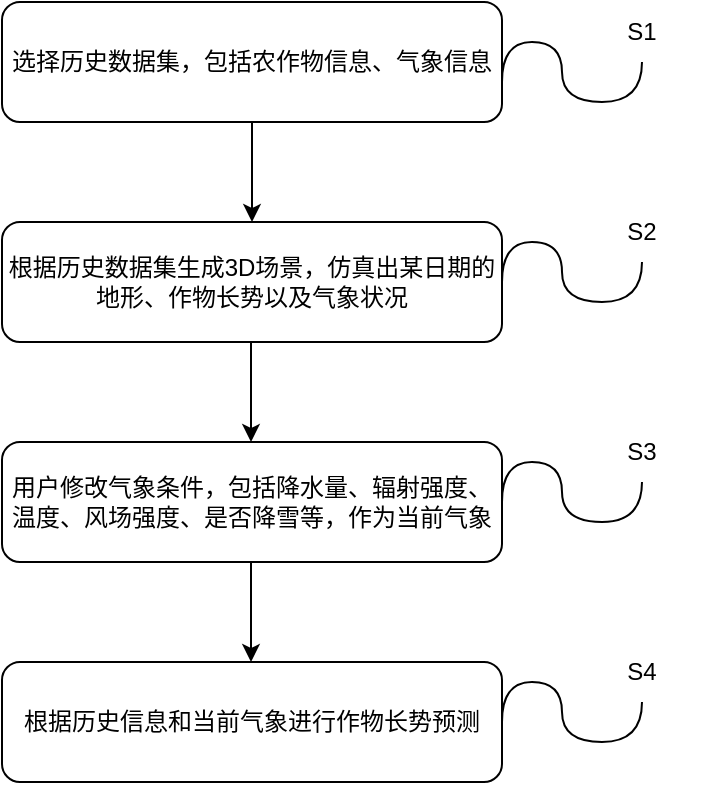 <mxfile version="24.4.14" type="github">
  <diagram id="C5RBs43oDa-KdzZeNtuy" name="Page-1">
    <mxGraphModel dx="1002" dy="577" grid="1" gridSize="10" guides="1" tooltips="1" connect="1" arrows="1" fold="1" page="1" pageScale="1" pageWidth="827" pageHeight="1169" math="0" shadow="0">
      <root>
        <mxCell id="WIyWlLk6GJQsqaUBKTNV-0" />
        <mxCell id="WIyWlLk6GJQsqaUBKTNV-1" parent="WIyWlLk6GJQsqaUBKTNV-0" />
        <mxCell id="A7aLh-P_sMoxLSViLuQI-1" style="edgeStyle=orthogonalEdgeStyle;rounded=0;orthogonalLoop=1;jettySize=auto;html=1;" edge="1" parent="WIyWlLk6GJQsqaUBKTNV-1" source="A7aLh-P_sMoxLSViLuQI-0">
          <mxGeometry relative="1" as="geometry">
            <mxPoint x="465" y="570" as="targetPoint" />
          </mxGeometry>
        </mxCell>
        <mxCell id="A7aLh-P_sMoxLSViLuQI-0" value="选择历史数据集，包括农作物信息、气象信息" style="rounded=1;whiteSpace=wrap;html=1;" vertex="1" parent="WIyWlLk6GJQsqaUBKTNV-1">
          <mxGeometry x="340" y="460" width="250" height="60" as="geometry" />
        </mxCell>
        <mxCell id="A7aLh-P_sMoxLSViLuQI-3" value="根据历史数据集生成3D场景，仿真出某日期的地形、作物长势以及气象状况" style="rounded=1;whiteSpace=wrap;html=1;" vertex="1" parent="WIyWlLk6GJQsqaUBKTNV-1">
          <mxGeometry x="340" y="570" width="250" height="60" as="geometry" />
        </mxCell>
        <mxCell id="A7aLh-P_sMoxLSViLuQI-4" value="用户修改气象条件，包括降水量、辐射强度、温度、风场强度、是否降雪等，作为当前气象" style="rounded=1;whiteSpace=wrap;html=1;" vertex="1" parent="WIyWlLk6GJQsqaUBKTNV-1">
          <mxGeometry x="340" y="680" width="250" height="60" as="geometry" />
        </mxCell>
        <mxCell id="A7aLh-P_sMoxLSViLuQI-5" style="edgeStyle=orthogonalEdgeStyle;rounded=0;orthogonalLoop=1;jettySize=auto;html=1;" edge="1" parent="WIyWlLk6GJQsqaUBKTNV-1">
          <mxGeometry relative="1" as="geometry">
            <mxPoint x="464.5" y="680" as="targetPoint" />
            <mxPoint x="464.5" y="630" as="sourcePoint" />
          </mxGeometry>
        </mxCell>
        <mxCell id="A7aLh-P_sMoxLSViLuQI-7" style="edgeStyle=orthogonalEdgeStyle;rounded=0;orthogonalLoop=1;jettySize=auto;html=1;" edge="1" parent="WIyWlLk6GJQsqaUBKTNV-1">
          <mxGeometry relative="1" as="geometry">
            <mxPoint x="464.5" y="790" as="targetPoint" />
            <mxPoint x="464.5" y="740" as="sourcePoint" />
          </mxGeometry>
        </mxCell>
        <mxCell id="A7aLh-P_sMoxLSViLuQI-8" value="根据历史信息和当前气象进行作物长势预测" style="rounded=1;whiteSpace=wrap;html=1;" vertex="1" parent="WIyWlLk6GJQsqaUBKTNV-1">
          <mxGeometry x="340" y="790" width="250" height="60" as="geometry" />
        </mxCell>
        <mxCell id="A7aLh-P_sMoxLSViLuQI-9" value="" style="endArrow=none;html=1;rounded=0;edgeStyle=orthogonalEdgeStyle;curved=1;" edge="1" parent="WIyWlLk6GJQsqaUBKTNV-1">
          <mxGeometry width="50" height="50" relative="1" as="geometry">
            <mxPoint x="590" y="500" as="sourcePoint" />
            <mxPoint x="660" y="490" as="targetPoint" />
            <Array as="points">
              <mxPoint x="590" y="480" />
              <mxPoint x="620" y="480" />
              <mxPoint x="620" y="510" />
              <mxPoint x="660" y="510" />
            </Array>
          </mxGeometry>
        </mxCell>
        <mxCell id="A7aLh-P_sMoxLSViLuQI-10" value="S1" style="text;html=1;align=center;verticalAlign=middle;whiteSpace=wrap;rounded=0;" vertex="1" parent="WIyWlLk6GJQsqaUBKTNV-1">
          <mxGeometry x="630" y="460" width="60" height="30" as="geometry" />
        </mxCell>
        <mxCell id="A7aLh-P_sMoxLSViLuQI-11" value="" style="endArrow=none;html=1;rounded=0;edgeStyle=orthogonalEdgeStyle;curved=1;" edge="1" parent="WIyWlLk6GJQsqaUBKTNV-1">
          <mxGeometry width="50" height="50" relative="1" as="geometry">
            <mxPoint x="590" y="600" as="sourcePoint" />
            <mxPoint x="660" y="590" as="targetPoint" />
            <Array as="points">
              <mxPoint x="590" y="580" />
              <mxPoint x="620" y="580" />
              <mxPoint x="620" y="610" />
              <mxPoint x="660" y="610" />
            </Array>
          </mxGeometry>
        </mxCell>
        <mxCell id="A7aLh-P_sMoxLSViLuQI-12" value="S2" style="text;html=1;align=center;verticalAlign=middle;whiteSpace=wrap;rounded=0;" vertex="1" parent="WIyWlLk6GJQsqaUBKTNV-1">
          <mxGeometry x="630" y="560" width="60" height="30" as="geometry" />
        </mxCell>
        <mxCell id="A7aLh-P_sMoxLSViLuQI-13" value="" style="endArrow=none;html=1;rounded=0;edgeStyle=orthogonalEdgeStyle;curved=1;" edge="1" parent="WIyWlLk6GJQsqaUBKTNV-1">
          <mxGeometry width="50" height="50" relative="1" as="geometry">
            <mxPoint x="590" y="710" as="sourcePoint" />
            <mxPoint x="660" y="700" as="targetPoint" />
            <Array as="points">
              <mxPoint x="590" y="690" />
              <mxPoint x="620" y="690" />
              <mxPoint x="620" y="720" />
              <mxPoint x="660" y="720" />
            </Array>
          </mxGeometry>
        </mxCell>
        <mxCell id="A7aLh-P_sMoxLSViLuQI-14" value="S3" style="text;html=1;align=center;verticalAlign=middle;whiteSpace=wrap;rounded=0;" vertex="1" parent="WIyWlLk6GJQsqaUBKTNV-1">
          <mxGeometry x="630" y="670" width="60" height="30" as="geometry" />
        </mxCell>
        <mxCell id="A7aLh-P_sMoxLSViLuQI-15" value="" style="endArrow=none;html=1;rounded=0;edgeStyle=orthogonalEdgeStyle;curved=1;" edge="1" parent="WIyWlLk6GJQsqaUBKTNV-1">
          <mxGeometry width="50" height="50" relative="1" as="geometry">
            <mxPoint x="590" y="820" as="sourcePoint" />
            <mxPoint x="660" y="810" as="targetPoint" />
            <Array as="points">
              <mxPoint x="590" y="800" />
              <mxPoint x="620" y="800" />
              <mxPoint x="620" y="830" />
              <mxPoint x="660" y="830" />
            </Array>
          </mxGeometry>
        </mxCell>
        <mxCell id="A7aLh-P_sMoxLSViLuQI-16" value="S4" style="text;html=1;align=center;verticalAlign=middle;whiteSpace=wrap;rounded=0;" vertex="1" parent="WIyWlLk6GJQsqaUBKTNV-1">
          <mxGeometry x="630" y="780" width="60" height="30" as="geometry" />
        </mxCell>
      </root>
    </mxGraphModel>
  </diagram>
</mxfile>
